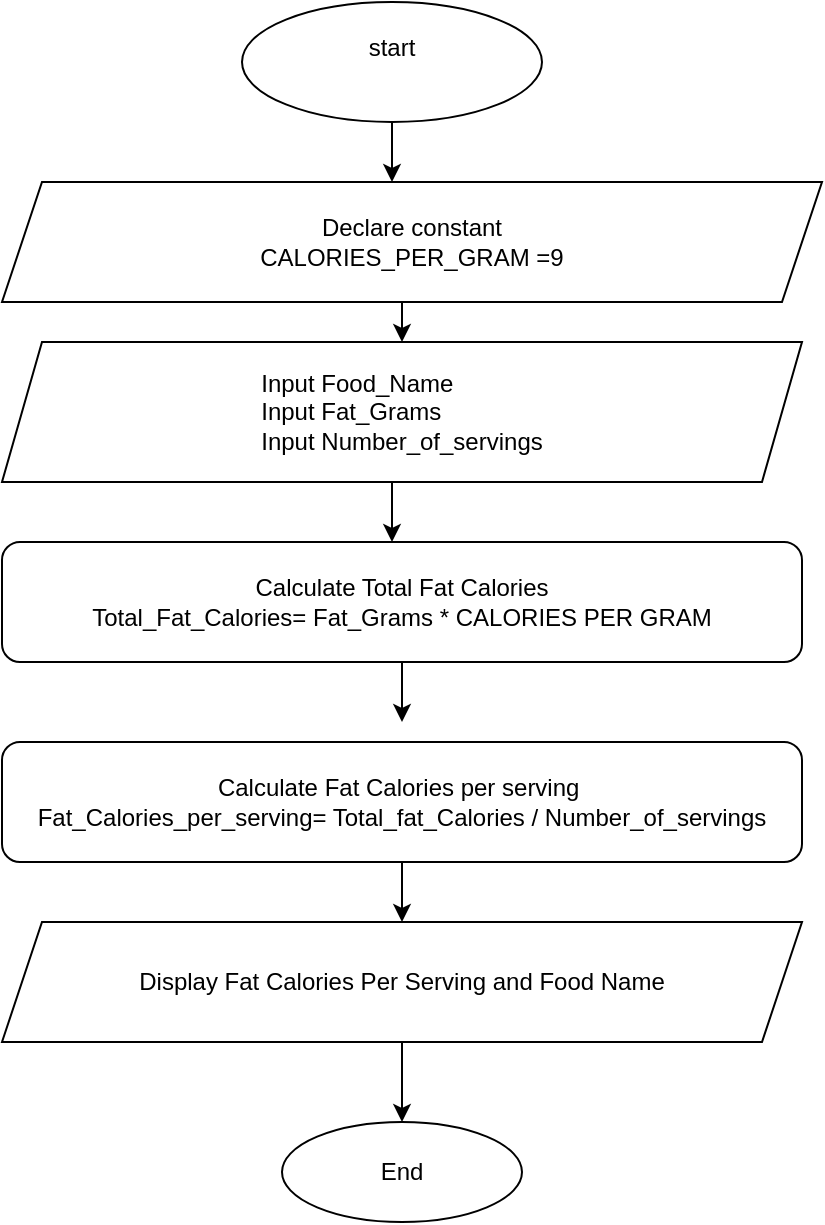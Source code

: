 <mxfile version="26.0.9">
  <diagram id="C5RBs43oDa-KdzZeNtuy" name="Page-1">
    <mxGraphModel dx="954" dy="647" grid="1" gridSize="10" guides="1" tooltips="1" connect="1" arrows="1" fold="1" page="1" pageScale="1" pageWidth="827" pageHeight="1169" math="0" shadow="0">
      <root>
        <mxCell id="WIyWlLk6GJQsqaUBKTNV-0" />
        <mxCell id="WIyWlLk6GJQsqaUBKTNV-1" parent="WIyWlLk6GJQsqaUBKTNV-0" />
        <mxCell id="7RzYOwCjaWzRddj5WGNA-0" value="start&lt;div&gt;&lt;br&gt;&lt;/div&gt;" style="ellipse;whiteSpace=wrap;html=1;" vertex="1" parent="WIyWlLk6GJQsqaUBKTNV-1">
          <mxGeometry x="240" y="10" width="150" height="60" as="geometry" />
        </mxCell>
        <mxCell id="7RzYOwCjaWzRddj5WGNA-1" value="" style="endArrow=classic;html=1;rounded=0;exitX=0.5;exitY=1;exitDx=0;exitDy=0;" edge="1" parent="WIyWlLk6GJQsqaUBKTNV-1" source="7RzYOwCjaWzRddj5WGNA-0">
          <mxGeometry width="50" height="50" relative="1" as="geometry">
            <mxPoint x="390" y="340" as="sourcePoint" />
            <mxPoint x="315" y="100" as="targetPoint" />
          </mxGeometry>
        </mxCell>
        <mxCell id="7RzYOwCjaWzRddj5WGNA-5" style="edgeStyle=orthogonalEdgeStyle;rounded=0;orthogonalLoop=1;jettySize=auto;html=1;exitX=0.5;exitY=1;exitDx=0;exitDy=0;entryX=0.5;entryY=0;entryDx=0;entryDy=0;" edge="1" parent="WIyWlLk6GJQsqaUBKTNV-1" source="7RzYOwCjaWzRddj5WGNA-2" target="7RzYOwCjaWzRddj5WGNA-8">
          <mxGeometry relative="1" as="geometry">
            <mxPoint x="315" y="200" as="targetPoint" />
          </mxGeometry>
        </mxCell>
        <mxCell id="7RzYOwCjaWzRddj5WGNA-2" value="Declare constant&lt;div&gt;CALORIES_PER_GRAM =9&lt;/div&gt;" style="shape=parallelogram;perimeter=parallelogramPerimeter;whiteSpace=wrap;html=1;fixedSize=1;" vertex="1" parent="WIyWlLk6GJQsqaUBKTNV-1">
          <mxGeometry x="120" y="100" width="410" height="60" as="geometry" />
        </mxCell>
        <mxCell id="7RzYOwCjaWzRddj5WGNA-14" style="edgeStyle=orthogonalEdgeStyle;rounded=0;orthogonalLoop=1;jettySize=auto;html=1;exitX=0.5;exitY=1;exitDx=0;exitDy=0;" edge="1" parent="WIyWlLk6GJQsqaUBKTNV-1" source="7RzYOwCjaWzRddj5WGNA-8">
          <mxGeometry relative="1" as="geometry">
            <mxPoint x="315" y="280" as="targetPoint" />
          </mxGeometry>
        </mxCell>
        <mxCell id="7RzYOwCjaWzRddj5WGNA-8" value="&lt;div style=&quot;text-align: start;&quot;&gt;&lt;font style=&quot;font-size: 12px;&quot;&gt;Input Food_Name&lt;/font&gt;&lt;/div&gt;&lt;div style=&quot;text-align: start;&quot;&gt;&lt;font style=&quot;font-size: 12px;&quot;&gt;Input Fat_Grams&amp;nbsp;&lt;/font&gt;&lt;/div&gt;&lt;div style=&quot;text-align: start;&quot;&gt;&lt;font style=&quot;font-size: 12px;&quot;&gt;Input Number_of_servings&lt;/font&gt;&lt;/div&gt;" style="shape=parallelogram;perimeter=parallelogramPerimeter;whiteSpace=wrap;html=1;fixedSize=1;" vertex="1" parent="WIyWlLk6GJQsqaUBKTNV-1">
          <mxGeometry x="120" y="180" width="400" height="70" as="geometry" />
        </mxCell>
        <mxCell id="7RzYOwCjaWzRddj5WGNA-10" style="edgeStyle=orthogonalEdgeStyle;rounded=0;orthogonalLoop=1;jettySize=auto;html=1;exitX=0.5;exitY=1;exitDx=0;exitDy=0;" edge="1" parent="WIyWlLk6GJQsqaUBKTNV-1" source="7RzYOwCjaWzRddj5WGNA-8" target="7RzYOwCjaWzRddj5WGNA-8">
          <mxGeometry relative="1" as="geometry" />
        </mxCell>
        <mxCell id="7RzYOwCjaWzRddj5WGNA-25" style="edgeStyle=orthogonalEdgeStyle;rounded=0;orthogonalLoop=1;jettySize=auto;html=1;exitX=0.5;exitY=1;exitDx=0;exitDy=0;" edge="1" parent="WIyWlLk6GJQsqaUBKTNV-1" source="7RzYOwCjaWzRddj5WGNA-18">
          <mxGeometry relative="1" as="geometry">
            <mxPoint x="320" y="370" as="targetPoint" />
          </mxGeometry>
        </mxCell>
        <mxCell id="7RzYOwCjaWzRddj5WGNA-18" value="Calculate Total Fat Calories&lt;div&gt;Total_Fat_Calories= Fat_Grams * CALORIES PER GRAM&lt;/div&gt;" style="rounded=1;whiteSpace=wrap;html=1;" vertex="1" parent="WIyWlLk6GJQsqaUBKTNV-1">
          <mxGeometry x="120" y="280" width="400" height="60" as="geometry" />
        </mxCell>
        <mxCell id="7RzYOwCjaWzRddj5WGNA-27" style="edgeStyle=orthogonalEdgeStyle;rounded=0;orthogonalLoop=1;jettySize=auto;html=1;exitX=0.5;exitY=1;exitDx=0;exitDy=0;" edge="1" parent="WIyWlLk6GJQsqaUBKTNV-1" source="7RzYOwCjaWzRddj5WGNA-26">
          <mxGeometry relative="1" as="geometry">
            <mxPoint x="320" y="470" as="targetPoint" />
          </mxGeometry>
        </mxCell>
        <mxCell id="7RzYOwCjaWzRddj5WGNA-26" value="Calculate Fat Calories per serving&amp;nbsp;&lt;div&gt;Fat_Calories_per_serving= Total_fat_Calories / Number_of_servings&lt;/div&gt;" style="rounded=1;whiteSpace=wrap;html=1;" vertex="1" parent="WIyWlLk6GJQsqaUBKTNV-1">
          <mxGeometry x="120" y="380" width="400" height="60" as="geometry" />
        </mxCell>
        <mxCell id="7RzYOwCjaWzRddj5WGNA-30" style="edgeStyle=orthogonalEdgeStyle;rounded=0;orthogonalLoop=1;jettySize=auto;html=1;exitX=0.5;exitY=1;exitDx=0;exitDy=0;" edge="1" parent="WIyWlLk6GJQsqaUBKTNV-1" source="7RzYOwCjaWzRddj5WGNA-29">
          <mxGeometry relative="1" as="geometry">
            <mxPoint x="320" y="570" as="targetPoint" />
          </mxGeometry>
        </mxCell>
        <mxCell id="7RzYOwCjaWzRddj5WGNA-29" value="Display Fat Calories Per Serving and Food Name" style="shape=parallelogram;perimeter=parallelogramPerimeter;whiteSpace=wrap;html=1;fixedSize=1;" vertex="1" parent="WIyWlLk6GJQsqaUBKTNV-1">
          <mxGeometry x="120" y="470" width="400" height="60" as="geometry" />
        </mxCell>
        <mxCell id="7RzYOwCjaWzRddj5WGNA-31" value="End" style="ellipse;whiteSpace=wrap;html=1;" vertex="1" parent="WIyWlLk6GJQsqaUBKTNV-1">
          <mxGeometry x="260" y="570" width="120" height="50" as="geometry" />
        </mxCell>
      </root>
    </mxGraphModel>
  </diagram>
</mxfile>
